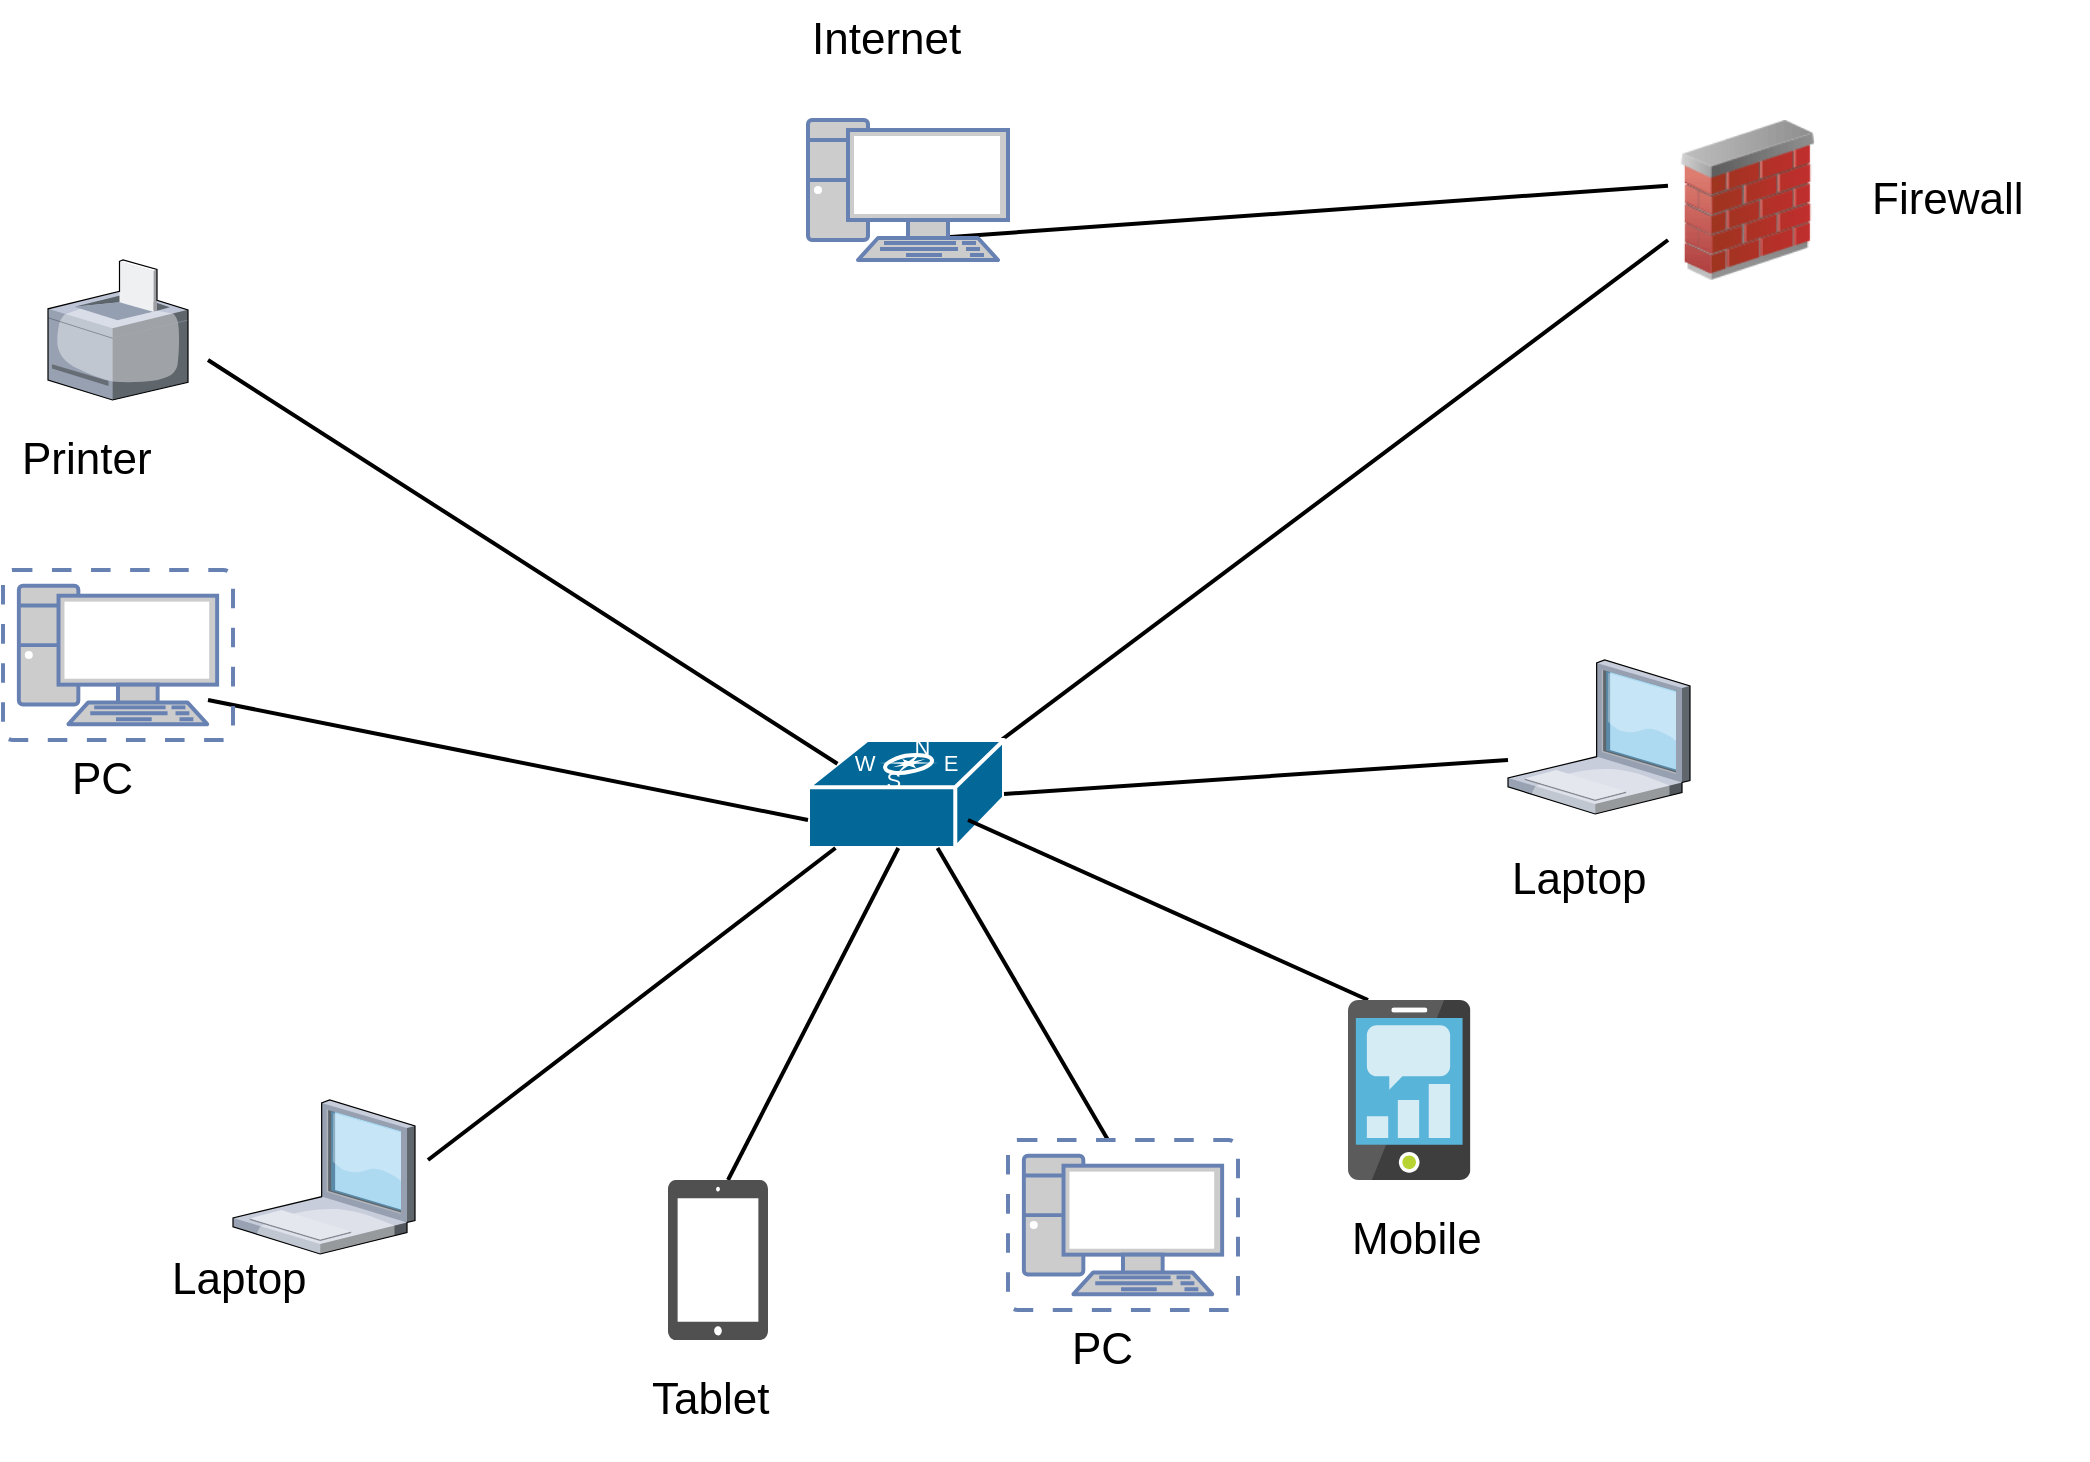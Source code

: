 <mxfile version="22.1.2" type="device">
  <diagram name="Page-1" id="55a83fd1-7818-8e21-69c5-c3457e3827bb">
    <mxGraphModel dx="1098" dy="828" grid="1" gridSize="10" guides="1" tooltips="1" connect="1" arrows="1" fold="1" page="1" pageScale="1" pageWidth="1100" pageHeight="850" background="none" math="0" shadow="0">
      <root>
        <mxCell id="0" />
        <mxCell id="1" parent="0" />
        <mxCell id="69ecfefc5c41e42c-18" style="edgeStyle=none;rounded=0;html=1;labelBackgroundColor=none;endArrow=none;strokeWidth=2;fontFamily=Verdana;fontSize=22" parent="1" edge="1">
          <mxGeometry relative="1" as="geometry">
            <mxPoint x="550" y="475" as="sourcePoint" />
            <mxPoint x="890" y="220" as="targetPoint" />
          </mxGeometry>
        </mxCell>
        <mxCell id="69ecfefc5c41e42c-19" style="edgeStyle=none;rounded=0;html=1;labelBackgroundColor=none;endArrow=none;strokeWidth=2;fontFamily=Verdana;fontSize=22" parent="1" edge="1">
          <mxGeometry relative="1" as="geometry">
            <mxPoint x="890" y="192.857" as="sourcePoint" />
            <mxPoint x="510" y="220" as="targetPoint" />
          </mxGeometry>
        </mxCell>
        <mxCell id="f_pen2vxH2BEmKkQHtCM-1" value="" style="fontColor=#0066CC;verticalAlign=top;verticalLabelPosition=bottom;labelPosition=center;align=center;html=1;outlineConnect=0;fillColor=#CCCCCC;strokeColor=#6881B3;gradientColor=none;gradientDirection=north;strokeWidth=2;shape=mxgraph.networks.pc;" vertex="1" parent="1">
          <mxGeometry x="460" y="160" width="100" height="70" as="geometry" />
        </mxCell>
        <mxCell id="f_pen2vxH2BEmKkQHtCM-3" value="&lt;span style=&quot;font-size: 22px; background-color: rgb(255, 255, 255);&quot;&gt;Internet&lt;/span&gt;" style="text;whiteSpace=wrap;html=1;" vertex="1" parent="1">
          <mxGeometry x="460" y="100" width="110" height="50" as="geometry" />
        </mxCell>
        <mxCell id="f_pen2vxH2BEmKkQHtCM-4" value="" style="image;html=1;image=img/lib/clip_art/networking/Firewall_02_128x128.png" vertex="1" parent="1">
          <mxGeometry x="890" y="160" width="80" height="80" as="geometry" />
        </mxCell>
        <mxCell id="f_pen2vxH2BEmKkQHtCM-5" value="&lt;span style=&quot;color: rgb(0, 0, 0); font-family: Helvetica; font-size: 22px; font-style: normal; font-variant-ligatures: normal; font-variant-caps: normal; font-weight: 400; letter-spacing: normal; orphans: 2; text-align: left; text-indent: 0px; text-transform: none; widows: 2; word-spacing: 0px; -webkit-text-stroke-width: 0px; background-color: rgb(255, 255, 255); text-decoration-thickness: initial; text-decoration-style: initial; text-decoration-color: initial; float: none; display: inline !important;&quot;&gt;Firewall&lt;/span&gt;" style="text;whiteSpace=wrap;html=1;" vertex="1" parent="1">
          <mxGeometry x="990" y="180" width="110" height="50" as="geometry" />
        </mxCell>
        <mxCell id="f_pen2vxH2BEmKkQHtCM-6" value="" style="shape=mxgraph.cisco.wireless.wireless_location_appliance;html=1;pointerEvents=1;dashed=0;fillColor=#036897;strokeColor=#ffffff;strokeWidth=2;verticalLabelPosition=bottom;verticalAlign=top;align=center;outlineConnect=0;" vertex="1" parent="1">
          <mxGeometry x="460" y="470" width="98" height="54" as="geometry" />
        </mxCell>
        <mxCell id="f_pen2vxH2BEmKkQHtCM-7" style="edgeStyle=none;rounded=0;html=1;labelBackgroundColor=none;endArrow=none;strokeWidth=2;fontFamily=Verdana;fontSize=22;exitX=1;exitY=0.5;exitDx=0;exitDy=0;entryX=0.15;entryY=0.22;entryDx=0;entryDy=0;entryPerimeter=0;" edge="1" parent="1" target="f_pen2vxH2BEmKkQHtCM-6">
          <mxGeometry relative="1" as="geometry">
            <mxPoint x="160" y="280" as="sourcePoint" />
            <mxPoint x="900" y="230" as="targetPoint" />
          </mxGeometry>
        </mxCell>
        <mxCell id="f_pen2vxH2BEmKkQHtCM-8" value="" style="verticalLabelPosition=bottom;sketch=0;aspect=fixed;html=1;verticalAlign=top;strokeColor=none;align=center;outlineConnect=0;shape=mxgraph.citrix.printer;" vertex="1" parent="1">
          <mxGeometry x="80" y="230" width="70" height="70" as="geometry" />
        </mxCell>
        <mxCell id="f_pen2vxH2BEmKkQHtCM-11" value="&lt;span style=&quot;color: rgb(0, 0, 0); font-family: Helvetica; font-size: 22px; font-style: normal; font-variant-ligatures: normal; font-variant-caps: normal; font-weight: 400; letter-spacing: normal; orphans: 2; text-align: center; text-indent: 0px; text-transform: none; widows: 2; word-spacing: 0px; -webkit-text-stroke-width: 0px; background-color: rgb(255, 255, 255); text-decoration-thickness: initial; text-decoration-style: initial; text-decoration-color: initial; float: none; display: inline !important;&quot;&gt;Printer&lt;/span&gt;" style="text;whiteSpace=wrap;html=1;" vertex="1" parent="1">
          <mxGeometry x="65" y="310" width="100" height="50" as="geometry" />
        </mxCell>
        <mxCell id="f_pen2vxH2BEmKkQHtCM-12" style="edgeStyle=none;rounded=0;html=1;labelBackgroundColor=none;endArrow=none;strokeWidth=2;fontFamily=Verdana;fontSize=22;" edge="1" parent="1">
          <mxGeometry relative="1" as="geometry">
            <mxPoint x="160" y="450" as="sourcePoint" />
            <mxPoint x="460" y="510" as="targetPoint" />
          </mxGeometry>
        </mxCell>
        <mxCell id="f_pen2vxH2BEmKkQHtCM-13" value="" style="fontColor=#0066CC;verticalAlign=top;verticalLabelPosition=bottom;labelPosition=center;align=center;html=1;outlineConnect=0;fillColor=#CCCCCC;strokeColor=#6881B3;gradientColor=none;gradientDirection=north;strokeWidth=2;shape=mxgraph.networks.virtual_pc;" vertex="1" parent="1">
          <mxGeometry x="57.5" y="385" width="115" height="85" as="geometry" />
        </mxCell>
        <mxCell id="f_pen2vxH2BEmKkQHtCM-14" value="&lt;span style=&quot;color: rgb(0, 0, 0); font-family: Helvetica; font-size: 22px; font-style: normal; font-variant-ligatures: normal; font-variant-caps: normal; font-weight: 400; letter-spacing: normal; orphans: 2; text-align: center; text-indent: 0px; text-transform: none; widows: 2; word-spacing: 0px; -webkit-text-stroke-width: 0px; background-color: rgb(255, 255, 255); text-decoration-thickness: initial; text-decoration-style: initial; text-decoration-color: initial; float: none; display: inline !important;&quot;&gt;PC&lt;/span&gt;" style="text;whiteSpace=wrap;html=1;" vertex="1" parent="1">
          <mxGeometry x="590" y="755" width="100" height="50" as="geometry" />
        </mxCell>
        <mxCell id="f_pen2vxH2BEmKkQHtCM-15" value="" style="verticalLabelPosition=bottom;sketch=0;aspect=fixed;html=1;verticalAlign=top;strokeColor=none;align=center;outlineConnect=0;shape=mxgraph.citrix.laptop_1;" vertex="1" parent="1">
          <mxGeometry x="172.5" y="650" width="91" height="77" as="geometry" />
        </mxCell>
        <mxCell id="f_pen2vxH2BEmKkQHtCM-16" style="edgeStyle=none;rounded=0;html=1;labelBackgroundColor=none;endArrow=none;strokeWidth=2;fontFamily=Verdana;fontSize=22;" edge="1" parent="1" target="f_pen2vxH2BEmKkQHtCM-6">
          <mxGeometry relative="1" as="geometry">
            <mxPoint x="270" y="680" as="sourcePoint" />
            <mxPoint x="470" y="534" as="targetPoint" />
          </mxGeometry>
        </mxCell>
        <mxCell id="f_pen2vxH2BEmKkQHtCM-17" value="&lt;div style=&quot;text-align: center;&quot;&gt;&lt;span style=&quot;font-size: 22px; background-color: rgb(255, 255, 255);&quot;&gt;Laptop&lt;/span&gt;&lt;/div&gt;" style="text;whiteSpace=wrap;html=1;" vertex="1" parent="1">
          <mxGeometry x="140" y="720" width="100" height="50" as="geometry" />
        </mxCell>
        <mxCell id="f_pen2vxH2BEmKkQHtCM-18" style="edgeStyle=none;rounded=0;html=1;labelBackgroundColor=none;endArrow=none;strokeWidth=2;fontFamily=Verdana;fontSize=22;" edge="1" parent="1">
          <mxGeometry relative="1" as="geometry">
            <mxPoint x="420" y="690" as="sourcePoint" />
            <mxPoint x="505.15" y="524" as="targetPoint" />
          </mxGeometry>
        </mxCell>
        <mxCell id="f_pen2vxH2BEmKkQHtCM-19" value="" style="sketch=0;pointerEvents=1;shadow=0;dashed=0;html=1;strokeColor=none;fillColor=#505050;labelPosition=center;verticalLabelPosition=bottom;verticalAlign=top;outlineConnect=0;align=center;shape=mxgraph.office.devices.tablet_ipad;" vertex="1" parent="1">
          <mxGeometry x="390" y="690" width="50" height="80" as="geometry" />
        </mxCell>
        <mxCell id="f_pen2vxH2BEmKkQHtCM-20" value="&lt;span style=&quot;font-size: 22px; background-color: rgb(255, 255, 255);&quot;&gt;Tablet&lt;/span&gt;" style="text;whiteSpace=wrap;html=1;" vertex="1" parent="1">
          <mxGeometry x="380" y="780" width="100" height="50" as="geometry" />
        </mxCell>
        <mxCell id="f_pen2vxH2BEmKkQHtCM-21" style="edgeStyle=none;rounded=0;html=1;labelBackgroundColor=none;endArrow=none;strokeWidth=2;fontFamily=Verdana;fontSize=22;" edge="1" parent="1" target="f_pen2vxH2BEmKkQHtCM-6">
          <mxGeometry relative="1" as="geometry">
            <mxPoint x="610" y="670" as="sourcePoint" />
            <mxPoint x="515.15" y="534" as="targetPoint" />
          </mxGeometry>
        </mxCell>
        <mxCell id="f_pen2vxH2BEmKkQHtCM-24" value="" style="fontColor=#0066CC;verticalAlign=top;verticalLabelPosition=bottom;labelPosition=center;align=center;html=1;outlineConnect=0;fillColor=#CCCCCC;strokeColor=#6881B3;gradientColor=none;gradientDirection=north;strokeWidth=2;shape=mxgraph.networks.virtual_pc;" vertex="1" parent="1">
          <mxGeometry x="560" y="670" width="115" height="85" as="geometry" />
        </mxCell>
        <mxCell id="f_pen2vxH2BEmKkQHtCM-25" style="edgeStyle=none;rounded=0;html=1;labelBackgroundColor=none;endArrow=none;strokeWidth=2;fontFamily=Verdana;fontSize=22;" edge="1" parent="1">
          <mxGeometry relative="1" as="geometry">
            <mxPoint x="740" y="600" as="sourcePoint" />
            <mxPoint x="540" y="510.0" as="targetPoint" />
          </mxGeometry>
        </mxCell>
        <mxCell id="f_pen2vxH2BEmKkQHtCM-28" value="" style="image;sketch=0;aspect=fixed;html=1;points=[];align=center;fontSize=12;image=img/lib/mscae/Mobile_Engagement.svg;" vertex="1" parent="1">
          <mxGeometry x="730" y="600" width="61.2" height="90" as="geometry" />
        </mxCell>
        <mxCell id="f_pen2vxH2BEmKkQHtCM-29" value="&lt;div style=&quot;text-align: center;&quot;&gt;&lt;span style=&quot;font-size: 22px; background-color: rgb(255, 255, 255);&quot;&gt;Mobile&lt;/span&gt;&lt;/div&gt;" style="text;whiteSpace=wrap;html=1;" vertex="1" parent="1">
          <mxGeometry x="730" y="700" width="100" height="50" as="geometry" />
        </mxCell>
        <mxCell id="f_pen2vxH2BEmKkQHtCM-30" style="edgeStyle=none;rounded=0;html=1;labelBackgroundColor=none;endArrow=none;strokeWidth=2;fontFamily=Verdana;fontSize=22;entryX=1;entryY=0.5;entryDx=0;entryDy=0;entryPerimeter=0;exitX=0;exitY=1;exitDx=0;exitDy=0;" edge="1" parent="1" target="f_pen2vxH2BEmKkQHtCM-6">
          <mxGeometry relative="1" as="geometry">
            <mxPoint x="810" y="480" as="sourcePoint" />
            <mxPoint x="550" y="520.0" as="targetPoint" />
          </mxGeometry>
        </mxCell>
        <mxCell id="f_pen2vxH2BEmKkQHtCM-31" value="" style="verticalLabelPosition=bottom;sketch=0;aspect=fixed;html=1;verticalAlign=top;strokeColor=none;align=center;outlineConnect=0;shape=mxgraph.citrix.laptop_1;" vertex="1" parent="1">
          <mxGeometry x="810" y="430" width="91" height="77" as="geometry" />
        </mxCell>
        <mxCell id="f_pen2vxH2BEmKkQHtCM-32" value="&lt;div style=&quot;text-align: center;&quot;&gt;&lt;span style=&quot;font-size: 22px; background-color: rgb(255, 255, 255);&quot;&gt;Laptop&lt;/span&gt;&lt;/div&gt;" style="text;whiteSpace=wrap;html=1;" vertex="1" parent="1">
          <mxGeometry x="810" y="520" width="100" height="50" as="geometry" />
        </mxCell>
        <mxCell id="f_pen2vxH2BEmKkQHtCM-33" value="&lt;span style=&quot;color: rgb(0, 0, 0); font-family: Helvetica; font-size: 22px; font-style: normal; font-variant-ligatures: normal; font-variant-caps: normal; font-weight: 400; letter-spacing: normal; orphans: 2; text-align: center; text-indent: 0px; text-transform: none; widows: 2; word-spacing: 0px; -webkit-text-stroke-width: 0px; background-color: rgb(255, 255, 255); text-decoration-thickness: initial; text-decoration-style: initial; text-decoration-color: initial; float: none; display: inline !important;&quot;&gt;PC&lt;/span&gt;" style="text;whiteSpace=wrap;html=1;" vertex="1" parent="1">
          <mxGeometry x="90" y="470" width="100" height="50" as="geometry" />
        </mxCell>
      </root>
    </mxGraphModel>
  </diagram>
</mxfile>
